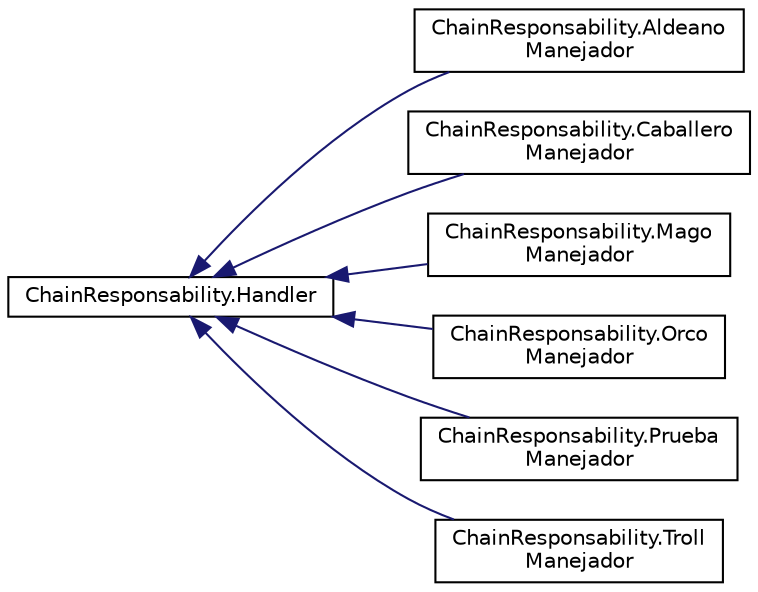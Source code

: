 digraph "Graphical Class Hierarchy"
{
 // LATEX_PDF_SIZE
  edge [fontname="Helvetica",fontsize="10",labelfontname="Helvetica",labelfontsize="10"];
  node [fontname="Helvetica",fontsize="10",shape=record];
  rankdir="LR";
  Node0 [label="ChainResponsability.Handler",height=0.2,width=0.4,color="black", fillcolor="white", style="filled",URL="$class_chain_responsability_1_1_handler.html",tooltip=" "];
  Node0 -> Node1 [dir="back",color="midnightblue",fontsize="10",style="solid",fontname="Helvetica"];
  Node1 [label="ChainResponsability.Aldeano\lManejador",height=0.2,width=0.4,color="black", fillcolor="white", style="filled",URL="$class_chain_responsability_1_1_aldeano_manejador.html",tooltip=" "];
  Node0 -> Node2 [dir="back",color="midnightblue",fontsize="10",style="solid",fontname="Helvetica"];
  Node2 [label="ChainResponsability.Caballero\lManejador",height=0.2,width=0.4,color="black", fillcolor="white", style="filled",URL="$class_chain_responsability_1_1_caballero_manejador.html",tooltip=" "];
  Node0 -> Node3 [dir="back",color="midnightblue",fontsize="10",style="solid",fontname="Helvetica"];
  Node3 [label="ChainResponsability.Mago\lManejador",height=0.2,width=0.4,color="black", fillcolor="white", style="filled",URL="$class_chain_responsability_1_1_mago_manejador.html",tooltip=" "];
  Node0 -> Node4 [dir="back",color="midnightblue",fontsize="10",style="solid",fontname="Helvetica"];
  Node4 [label="ChainResponsability.Orco\lManejador",height=0.2,width=0.4,color="black", fillcolor="white", style="filled",URL="$class_chain_responsability_1_1_orco_manejador.html",tooltip=" "];
  Node0 -> Node5 [dir="back",color="midnightblue",fontsize="10",style="solid",fontname="Helvetica"];
  Node5 [label="ChainResponsability.Prueba\lManejador",height=0.2,width=0.4,color="black", fillcolor="white", style="filled",URL="$class_chain_responsability_1_1_prueba_manejador.html",tooltip=" "];
  Node0 -> Node6 [dir="back",color="midnightblue",fontsize="10",style="solid",fontname="Helvetica"];
  Node6 [label="ChainResponsability.Troll\lManejador",height=0.2,width=0.4,color="black", fillcolor="white", style="filled",URL="$class_chain_responsability_1_1_troll_manejador.html",tooltip=" "];
}
